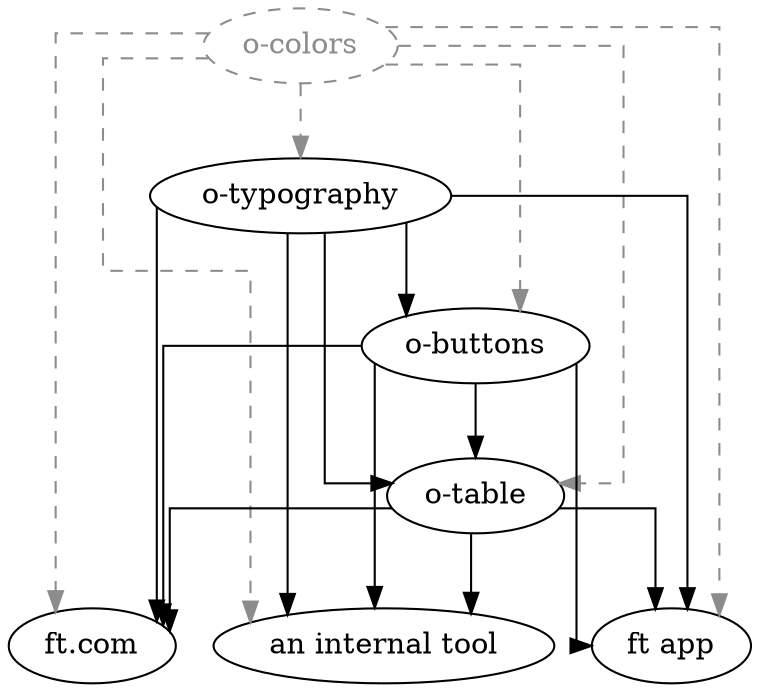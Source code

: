 digraph {
    splines=ortho
    concentrate=true

    "o-colors" [style="dashed", fontcolor="#8c8c8c" color="#8c8c8c"]

    "o-colors" -> "o-typography" [style="dashed", color="#8c8c8c"]

    "o-colors" -> "o-buttons"  [style="dashed", color="#8c8c8c"]
    "o-typography" -> "o-buttons"

    "o-colors" -> "o-table"  [style="dashed", color="#8c8c8c"]
    "o-typography" -> "o-table"
    "o-buttons" -> "o-table"

    "o-colors" -> "ft.com"  [style="dashed", color="#8c8c8c"]
    "o-typography" -> "ft.com"
    "o-buttons" -> "ft.com"
    "o-table" -> "ft.com"

    "o-colors" -> "ft app"  [style="dashed", color="#8c8c8c"]
    "o-typography" -> "ft app"
    "o-buttons" -> "ft app"
    "o-table" -> "ft app"

    "o-colors" -> "an internal tool"  [style="dashed", color="#8c8c8c"]
    "o-typography" -> "an internal tool"
    "o-buttons" -> "an internal tool"
    "o-table" -> "an internal tool"

}
